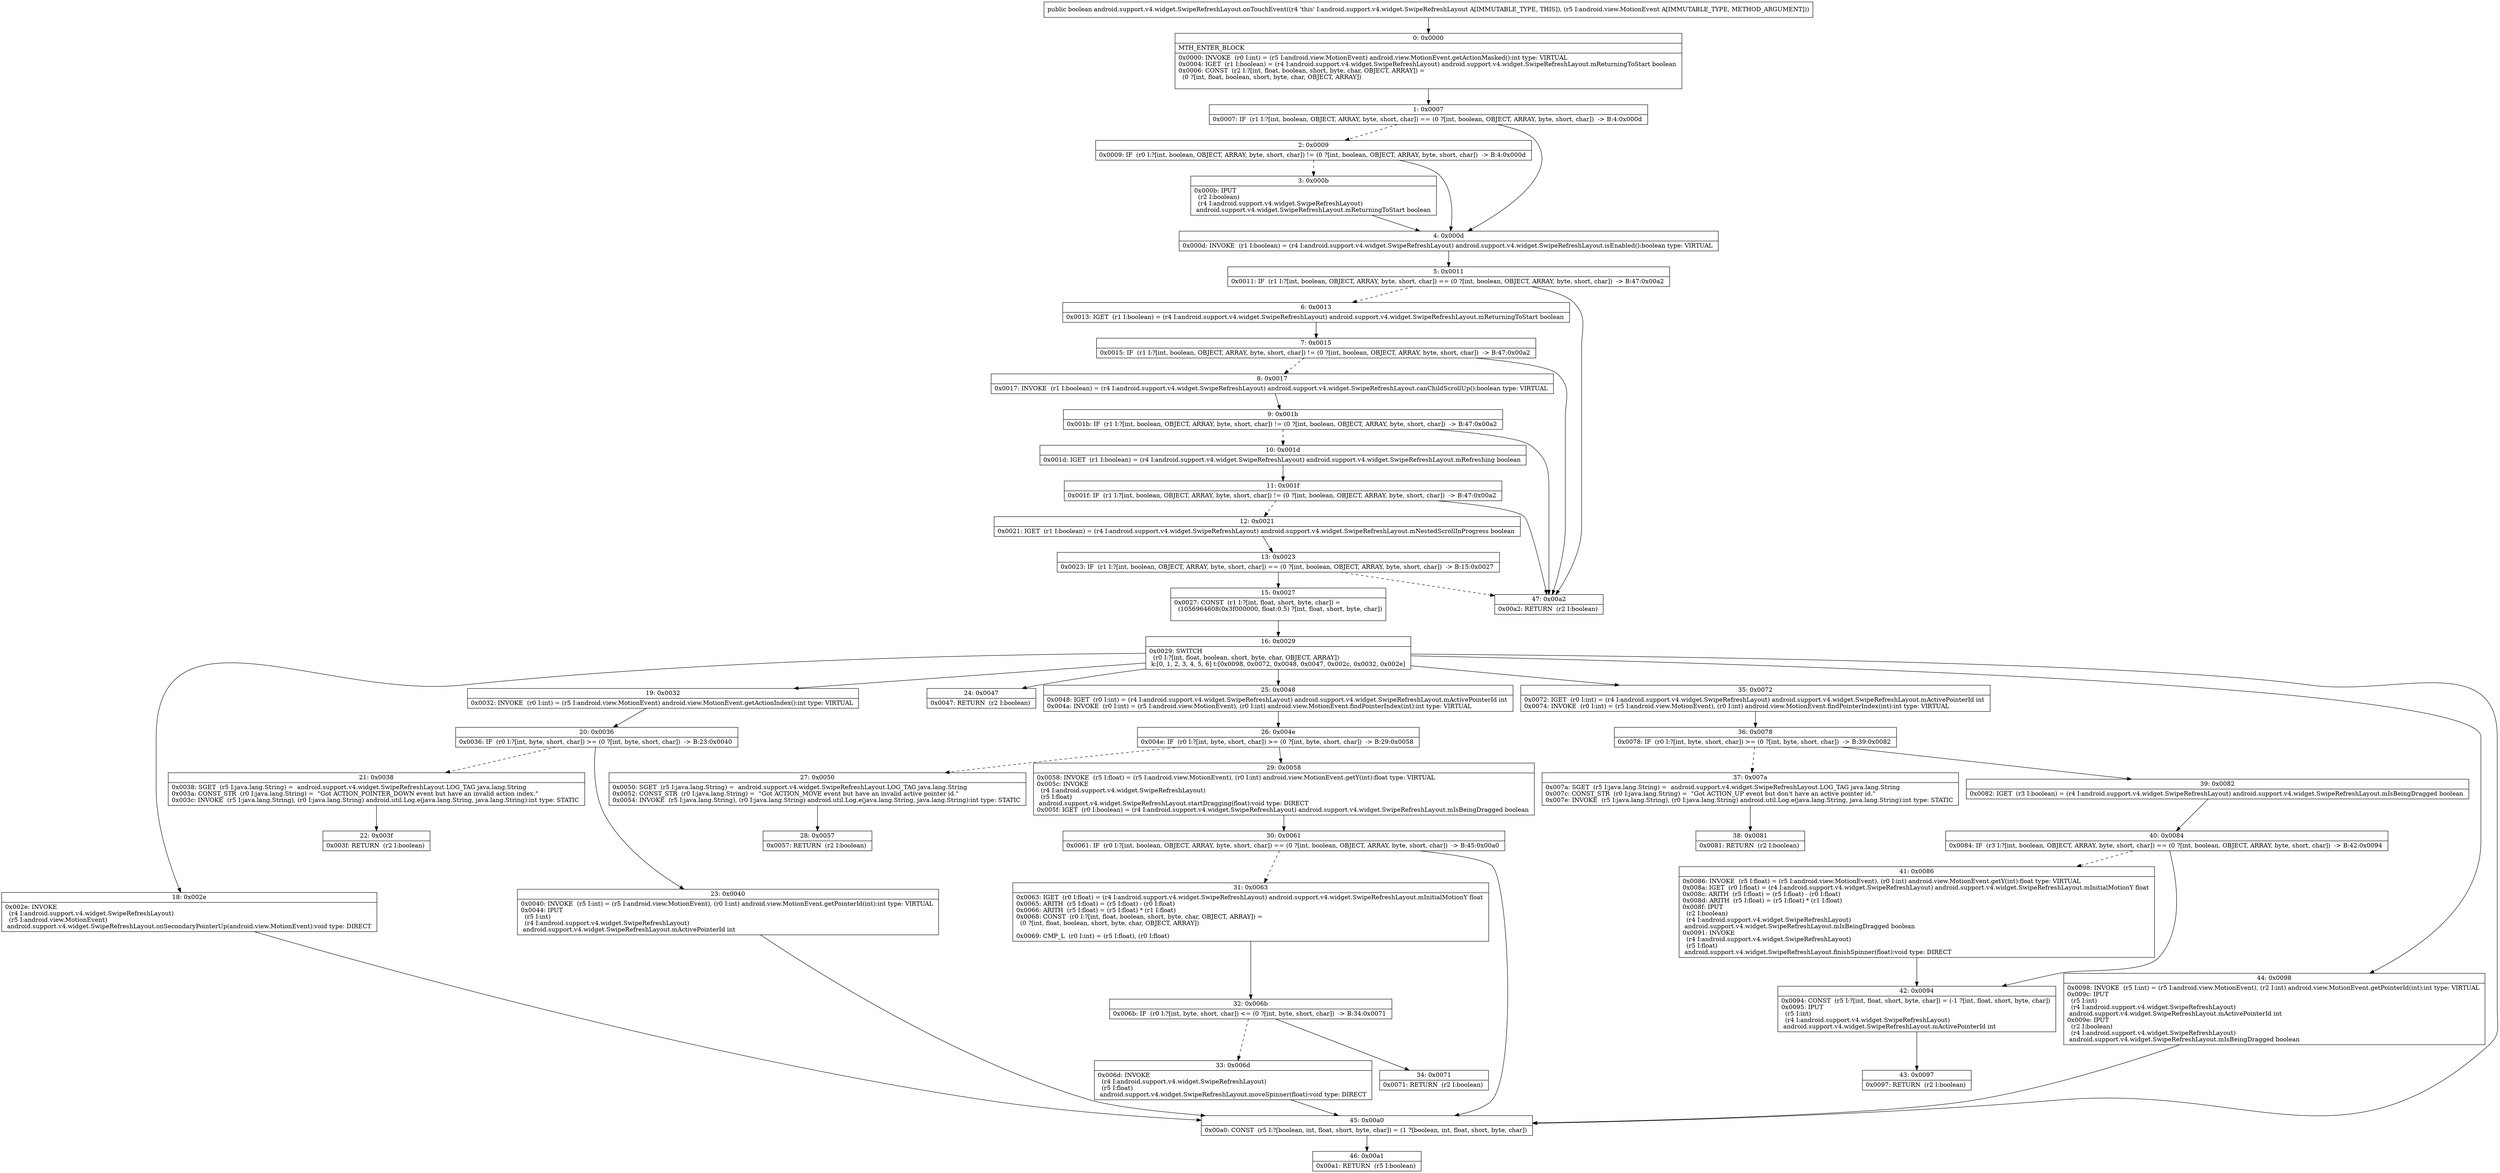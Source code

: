 digraph "CFG forandroid.support.v4.widget.SwipeRefreshLayout.onTouchEvent(Landroid\/view\/MotionEvent;)Z" {
Node_0 [shape=record,label="{0\:\ 0x0000|MTH_ENTER_BLOCK\l|0x0000: INVOKE  (r0 I:int) = (r5 I:android.view.MotionEvent) android.view.MotionEvent.getActionMasked():int type: VIRTUAL \l0x0004: IGET  (r1 I:boolean) = (r4 I:android.support.v4.widget.SwipeRefreshLayout) android.support.v4.widget.SwipeRefreshLayout.mReturningToStart boolean \l0x0006: CONST  (r2 I:?[int, float, boolean, short, byte, char, OBJECT, ARRAY]) = \l  (0 ?[int, float, boolean, short, byte, char, OBJECT, ARRAY])\l \l}"];
Node_1 [shape=record,label="{1\:\ 0x0007|0x0007: IF  (r1 I:?[int, boolean, OBJECT, ARRAY, byte, short, char]) == (0 ?[int, boolean, OBJECT, ARRAY, byte, short, char])  \-\> B:4:0x000d \l}"];
Node_2 [shape=record,label="{2\:\ 0x0009|0x0009: IF  (r0 I:?[int, boolean, OBJECT, ARRAY, byte, short, char]) != (0 ?[int, boolean, OBJECT, ARRAY, byte, short, char])  \-\> B:4:0x000d \l}"];
Node_3 [shape=record,label="{3\:\ 0x000b|0x000b: IPUT  \l  (r2 I:boolean)\l  (r4 I:android.support.v4.widget.SwipeRefreshLayout)\l android.support.v4.widget.SwipeRefreshLayout.mReturningToStart boolean \l}"];
Node_4 [shape=record,label="{4\:\ 0x000d|0x000d: INVOKE  (r1 I:boolean) = (r4 I:android.support.v4.widget.SwipeRefreshLayout) android.support.v4.widget.SwipeRefreshLayout.isEnabled():boolean type: VIRTUAL \l}"];
Node_5 [shape=record,label="{5\:\ 0x0011|0x0011: IF  (r1 I:?[int, boolean, OBJECT, ARRAY, byte, short, char]) == (0 ?[int, boolean, OBJECT, ARRAY, byte, short, char])  \-\> B:47:0x00a2 \l}"];
Node_6 [shape=record,label="{6\:\ 0x0013|0x0013: IGET  (r1 I:boolean) = (r4 I:android.support.v4.widget.SwipeRefreshLayout) android.support.v4.widget.SwipeRefreshLayout.mReturningToStart boolean \l}"];
Node_7 [shape=record,label="{7\:\ 0x0015|0x0015: IF  (r1 I:?[int, boolean, OBJECT, ARRAY, byte, short, char]) != (0 ?[int, boolean, OBJECT, ARRAY, byte, short, char])  \-\> B:47:0x00a2 \l}"];
Node_8 [shape=record,label="{8\:\ 0x0017|0x0017: INVOKE  (r1 I:boolean) = (r4 I:android.support.v4.widget.SwipeRefreshLayout) android.support.v4.widget.SwipeRefreshLayout.canChildScrollUp():boolean type: VIRTUAL \l}"];
Node_9 [shape=record,label="{9\:\ 0x001b|0x001b: IF  (r1 I:?[int, boolean, OBJECT, ARRAY, byte, short, char]) != (0 ?[int, boolean, OBJECT, ARRAY, byte, short, char])  \-\> B:47:0x00a2 \l}"];
Node_10 [shape=record,label="{10\:\ 0x001d|0x001d: IGET  (r1 I:boolean) = (r4 I:android.support.v4.widget.SwipeRefreshLayout) android.support.v4.widget.SwipeRefreshLayout.mRefreshing boolean \l}"];
Node_11 [shape=record,label="{11\:\ 0x001f|0x001f: IF  (r1 I:?[int, boolean, OBJECT, ARRAY, byte, short, char]) != (0 ?[int, boolean, OBJECT, ARRAY, byte, short, char])  \-\> B:47:0x00a2 \l}"];
Node_12 [shape=record,label="{12\:\ 0x0021|0x0021: IGET  (r1 I:boolean) = (r4 I:android.support.v4.widget.SwipeRefreshLayout) android.support.v4.widget.SwipeRefreshLayout.mNestedScrollInProgress boolean \l}"];
Node_13 [shape=record,label="{13\:\ 0x0023|0x0023: IF  (r1 I:?[int, boolean, OBJECT, ARRAY, byte, short, char]) == (0 ?[int, boolean, OBJECT, ARRAY, byte, short, char])  \-\> B:15:0x0027 \l}"];
Node_15 [shape=record,label="{15\:\ 0x0027|0x0027: CONST  (r1 I:?[int, float, short, byte, char]) = \l  (1056964608(0x3f000000, float:0.5) ?[int, float, short, byte, char])\l \l}"];
Node_16 [shape=record,label="{16\:\ 0x0029|0x0029: SWITCH  \l  (r0 I:?[int, float, boolean, short, byte, char, OBJECT, ARRAY])\l k:[0, 1, 2, 3, 4, 5, 6] t:[0x0098, 0x0072, 0x0048, 0x0047, 0x002c, 0x0032, 0x002e] \l}"];
Node_18 [shape=record,label="{18\:\ 0x002e|0x002e: INVOKE  \l  (r4 I:android.support.v4.widget.SwipeRefreshLayout)\l  (r5 I:android.view.MotionEvent)\l android.support.v4.widget.SwipeRefreshLayout.onSecondaryPointerUp(android.view.MotionEvent):void type: DIRECT \l}"];
Node_19 [shape=record,label="{19\:\ 0x0032|0x0032: INVOKE  (r0 I:int) = (r5 I:android.view.MotionEvent) android.view.MotionEvent.getActionIndex():int type: VIRTUAL \l}"];
Node_20 [shape=record,label="{20\:\ 0x0036|0x0036: IF  (r0 I:?[int, byte, short, char]) \>= (0 ?[int, byte, short, char])  \-\> B:23:0x0040 \l}"];
Node_21 [shape=record,label="{21\:\ 0x0038|0x0038: SGET  (r5 I:java.lang.String) =  android.support.v4.widget.SwipeRefreshLayout.LOG_TAG java.lang.String \l0x003a: CONST_STR  (r0 I:java.lang.String) =  \"Got ACTION_POINTER_DOWN event but have an invalid action index.\" \l0x003c: INVOKE  (r5 I:java.lang.String), (r0 I:java.lang.String) android.util.Log.e(java.lang.String, java.lang.String):int type: STATIC \l}"];
Node_22 [shape=record,label="{22\:\ 0x003f|0x003f: RETURN  (r2 I:boolean) \l}"];
Node_23 [shape=record,label="{23\:\ 0x0040|0x0040: INVOKE  (r5 I:int) = (r5 I:android.view.MotionEvent), (r0 I:int) android.view.MotionEvent.getPointerId(int):int type: VIRTUAL \l0x0044: IPUT  \l  (r5 I:int)\l  (r4 I:android.support.v4.widget.SwipeRefreshLayout)\l android.support.v4.widget.SwipeRefreshLayout.mActivePointerId int \l}"];
Node_24 [shape=record,label="{24\:\ 0x0047|0x0047: RETURN  (r2 I:boolean) \l}"];
Node_25 [shape=record,label="{25\:\ 0x0048|0x0048: IGET  (r0 I:int) = (r4 I:android.support.v4.widget.SwipeRefreshLayout) android.support.v4.widget.SwipeRefreshLayout.mActivePointerId int \l0x004a: INVOKE  (r0 I:int) = (r5 I:android.view.MotionEvent), (r0 I:int) android.view.MotionEvent.findPointerIndex(int):int type: VIRTUAL \l}"];
Node_26 [shape=record,label="{26\:\ 0x004e|0x004e: IF  (r0 I:?[int, byte, short, char]) \>= (0 ?[int, byte, short, char])  \-\> B:29:0x0058 \l}"];
Node_27 [shape=record,label="{27\:\ 0x0050|0x0050: SGET  (r5 I:java.lang.String) =  android.support.v4.widget.SwipeRefreshLayout.LOG_TAG java.lang.String \l0x0052: CONST_STR  (r0 I:java.lang.String) =  \"Got ACTION_MOVE event but have an invalid active pointer id.\" \l0x0054: INVOKE  (r5 I:java.lang.String), (r0 I:java.lang.String) android.util.Log.e(java.lang.String, java.lang.String):int type: STATIC \l}"];
Node_28 [shape=record,label="{28\:\ 0x0057|0x0057: RETURN  (r2 I:boolean) \l}"];
Node_29 [shape=record,label="{29\:\ 0x0058|0x0058: INVOKE  (r5 I:float) = (r5 I:android.view.MotionEvent), (r0 I:int) android.view.MotionEvent.getY(int):float type: VIRTUAL \l0x005c: INVOKE  \l  (r4 I:android.support.v4.widget.SwipeRefreshLayout)\l  (r5 I:float)\l android.support.v4.widget.SwipeRefreshLayout.startDragging(float):void type: DIRECT \l0x005f: IGET  (r0 I:boolean) = (r4 I:android.support.v4.widget.SwipeRefreshLayout) android.support.v4.widget.SwipeRefreshLayout.mIsBeingDragged boolean \l}"];
Node_30 [shape=record,label="{30\:\ 0x0061|0x0061: IF  (r0 I:?[int, boolean, OBJECT, ARRAY, byte, short, char]) == (0 ?[int, boolean, OBJECT, ARRAY, byte, short, char])  \-\> B:45:0x00a0 \l}"];
Node_31 [shape=record,label="{31\:\ 0x0063|0x0063: IGET  (r0 I:float) = (r4 I:android.support.v4.widget.SwipeRefreshLayout) android.support.v4.widget.SwipeRefreshLayout.mInitialMotionY float \l0x0065: ARITH  (r5 I:float) = (r5 I:float) \- (r0 I:float) \l0x0066: ARITH  (r5 I:float) = (r5 I:float) * (r1 I:float) \l0x0068: CONST  (r0 I:?[int, float, boolean, short, byte, char, OBJECT, ARRAY]) = \l  (0 ?[int, float, boolean, short, byte, char, OBJECT, ARRAY])\l \l0x0069: CMP_L  (r0 I:int) = (r5 I:float), (r0 I:float) \l}"];
Node_32 [shape=record,label="{32\:\ 0x006b|0x006b: IF  (r0 I:?[int, byte, short, char]) \<= (0 ?[int, byte, short, char])  \-\> B:34:0x0071 \l}"];
Node_33 [shape=record,label="{33\:\ 0x006d|0x006d: INVOKE  \l  (r4 I:android.support.v4.widget.SwipeRefreshLayout)\l  (r5 I:float)\l android.support.v4.widget.SwipeRefreshLayout.moveSpinner(float):void type: DIRECT \l}"];
Node_34 [shape=record,label="{34\:\ 0x0071|0x0071: RETURN  (r2 I:boolean) \l}"];
Node_35 [shape=record,label="{35\:\ 0x0072|0x0072: IGET  (r0 I:int) = (r4 I:android.support.v4.widget.SwipeRefreshLayout) android.support.v4.widget.SwipeRefreshLayout.mActivePointerId int \l0x0074: INVOKE  (r0 I:int) = (r5 I:android.view.MotionEvent), (r0 I:int) android.view.MotionEvent.findPointerIndex(int):int type: VIRTUAL \l}"];
Node_36 [shape=record,label="{36\:\ 0x0078|0x0078: IF  (r0 I:?[int, byte, short, char]) \>= (0 ?[int, byte, short, char])  \-\> B:39:0x0082 \l}"];
Node_37 [shape=record,label="{37\:\ 0x007a|0x007a: SGET  (r5 I:java.lang.String) =  android.support.v4.widget.SwipeRefreshLayout.LOG_TAG java.lang.String \l0x007c: CONST_STR  (r0 I:java.lang.String) =  \"Got ACTION_UP event but don't have an active pointer id.\" \l0x007e: INVOKE  (r5 I:java.lang.String), (r0 I:java.lang.String) android.util.Log.e(java.lang.String, java.lang.String):int type: STATIC \l}"];
Node_38 [shape=record,label="{38\:\ 0x0081|0x0081: RETURN  (r2 I:boolean) \l}"];
Node_39 [shape=record,label="{39\:\ 0x0082|0x0082: IGET  (r3 I:boolean) = (r4 I:android.support.v4.widget.SwipeRefreshLayout) android.support.v4.widget.SwipeRefreshLayout.mIsBeingDragged boolean \l}"];
Node_40 [shape=record,label="{40\:\ 0x0084|0x0084: IF  (r3 I:?[int, boolean, OBJECT, ARRAY, byte, short, char]) == (0 ?[int, boolean, OBJECT, ARRAY, byte, short, char])  \-\> B:42:0x0094 \l}"];
Node_41 [shape=record,label="{41\:\ 0x0086|0x0086: INVOKE  (r5 I:float) = (r5 I:android.view.MotionEvent), (r0 I:int) android.view.MotionEvent.getY(int):float type: VIRTUAL \l0x008a: IGET  (r0 I:float) = (r4 I:android.support.v4.widget.SwipeRefreshLayout) android.support.v4.widget.SwipeRefreshLayout.mInitialMotionY float \l0x008c: ARITH  (r5 I:float) = (r5 I:float) \- (r0 I:float) \l0x008d: ARITH  (r5 I:float) = (r5 I:float) * (r1 I:float) \l0x008f: IPUT  \l  (r2 I:boolean)\l  (r4 I:android.support.v4.widget.SwipeRefreshLayout)\l android.support.v4.widget.SwipeRefreshLayout.mIsBeingDragged boolean \l0x0091: INVOKE  \l  (r4 I:android.support.v4.widget.SwipeRefreshLayout)\l  (r5 I:float)\l android.support.v4.widget.SwipeRefreshLayout.finishSpinner(float):void type: DIRECT \l}"];
Node_42 [shape=record,label="{42\:\ 0x0094|0x0094: CONST  (r5 I:?[int, float, short, byte, char]) = (\-1 ?[int, float, short, byte, char]) \l0x0095: IPUT  \l  (r5 I:int)\l  (r4 I:android.support.v4.widget.SwipeRefreshLayout)\l android.support.v4.widget.SwipeRefreshLayout.mActivePointerId int \l}"];
Node_43 [shape=record,label="{43\:\ 0x0097|0x0097: RETURN  (r2 I:boolean) \l}"];
Node_44 [shape=record,label="{44\:\ 0x0098|0x0098: INVOKE  (r5 I:int) = (r5 I:android.view.MotionEvent), (r2 I:int) android.view.MotionEvent.getPointerId(int):int type: VIRTUAL \l0x009c: IPUT  \l  (r5 I:int)\l  (r4 I:android.support.v4.widget.SwipeRefreshLayout)\l android.support.v4.widget.SwipeRefreshLayout.mActivePointerId int \l0x009e: IPUT  \l  (r2 I:boolean)\l  (r4 I:android.support.v4.widget.SwipeRefreshLayout)\l android.support.v4.widget.SwipeRefreshLayout.mIsBeingDragged boolean \l}"];
Node_45 [shape=record,label="{45\:\ 0x00a0|0x00a0: CONST  (r5 I:?[boolean, int, float, short, byte, char]) = (1 ?[boolean, int, float, short, byte, char]) \l}"];
Node_46 [shape=record,label="{46\:\ 0x00a1|0x00a1: RETURN  (r5 I:boolean) \l}"];
Node_47 [shape=record,label="{47\:\ 0x00a2|0x00a2: RETURN  (r2 I:boolean) \l}"];
MethodNode[shape=record,label="{public boolean android.support.v4.widget.SwipeRefreshLayout.onTouchEvent((r4 'this' I:android.support.v4.widget.SwipeRefreshLayout A[IMMUTABLE_TYPE, THIS]), (r5 I:android.view.MotionEvent A[IMMUTABLE_TYPE, METHOD_ARGUMENT])) }"];
MethodNode -> Node_0;
Node_0 -> Node_1;
Node_1 -> Node_2[style=dashed];
Node_1 -> Node_4;
Node_2 -> Node_3[style=dashed];
Node_2 -> Node_4;
Node_3 -> Node_4;
Node_4 -> Node_5;
Node_5 -> Node_6[style=dashed];
Node_5 -> Node_47;
Node_6 -> Node_7;
Node_7 -> Node_8[style=dashed];
Node_7 -> Node_47;
Node_8 -> Node_9;
Node_9 -> Node_10[style=dashed];
Node_9 -> Node_47;
Node_10 -> Node_11;
Node_11 -> Node_12[style=dashed];
Node_11 -> Node_47;
Node_12 -> Node_13;
Node_13 -> Node_15;
Node_13 -> Node_47[style=dashed];
Node_15 -> Node_16;
Node_16 -> Node_18;
Node_16 -> Node_19;
Node_16 -> Node_24;
Node_16 -> Node_25;
Node_16 -> Node_35;
Node_16 -> Node_44;
Node_16 -> Node_45;
Node_18 -> Node_45;
Node_19 -> Node_20;
Node_20 -> Node_21[style=dashed];
Node_20 -> Node_23;
Node_21 -> Node_22;
Node_23 -> Node_45;
Node_25 -> Node_26;
Node_26 -> Node_27[style=dashed];
Node_26 -> Node_29;
Node_27 -> Node_28;
Node_29 -> Node_30;
Node_30 -> Node_31[style=dashed];
Node_30 -> Node_45;
Node_31 -> Node_32;
Node_32 -> Node_33[style=dashed];
Node_32 -> Node_34;
Node_33 -> Node_45;
Node_35 -> Node_36;
Node_36 -> Node_37[style=dashed];
Node_36 -> Node_39;
Node_37 -> Node_38;
Node_39 -> Node_40;
Node_40 -> Node_41[style=dashed];
Node_40 -> Node_42;
Node_41 -> Node_42;
Node_42 -> Node_43;
Node_44 -> Node_45;
Node_45 -> Node_46;
}

